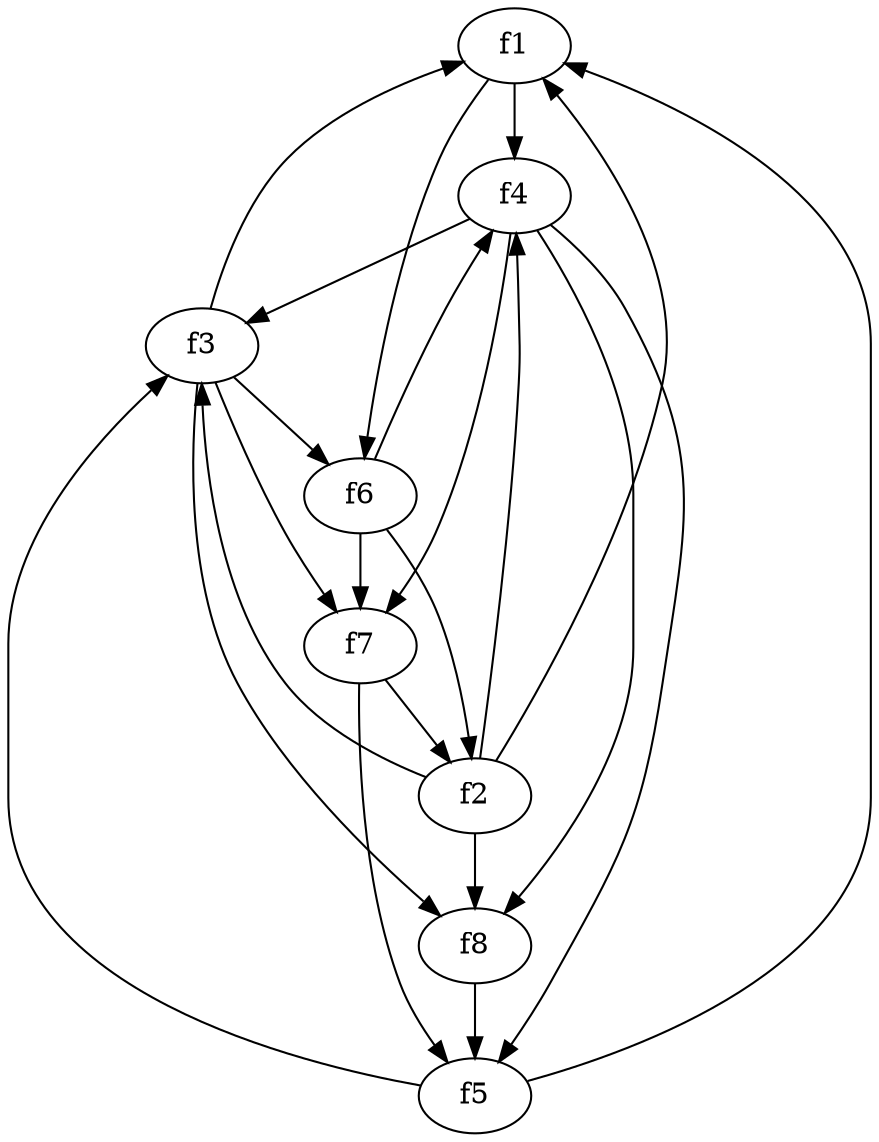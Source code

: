 strict digraph  {
f1;
f2;
f3;
f4;
f5;
f6;
f7;
f8;
f1 -> f4  [weight=2];
f1 -> f6  [weight=2];
f2 -> f1  [weight=2];
f2 -> f4  [weight=2];
f2 -> f3  [weight=2];
f2 -> f8  [weight=2];
f3 -> f1  [weight=2];
f3 -> f8  [weight=2];
f3 -> f7  [weight=2];
f3 -> f6  [weight=2];
f4 -> f8  [weight=2];
f4 -> f7  [weight=2];
f4 -> f5  [weight=2];
f4 -> f3  [weight=2];
f5 -> f1  [weight=2];
f5 -> f3  [weight=2];
f6 -> f2  [weight=2];
f6 -> f7  [weight=2];
f6 -> f4  [weight=2];
f7 -> f5  [weight=2];
f7 -> f2  [weight=2];
f8 -> f5  [weight=2];
}
